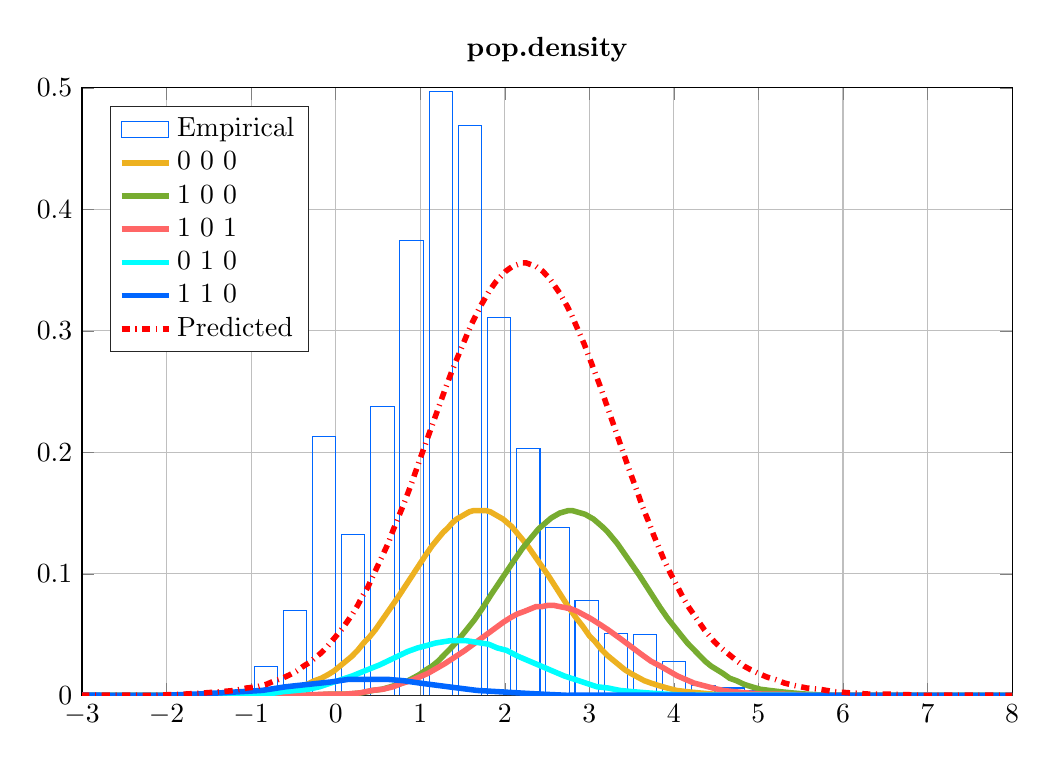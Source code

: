 % This file was created by matlab2tikz.
%
%The latest updates can be retrieved from
%  http://www.mathworks.com/matlabcentral/fileexchange/22022-matlab2tikz-matlab2tikz
%where you can also make suggestions and rate matlab2tikz.
%
\definecolor{mycolor1}{rgb}{0.0,0.4,1.0}%
\definecolor{mycolor2}{rgb}{0.929,0.694,0.125}%
\definecolor{mycolor3}{rgb}{0.466,0.674,0.188}%
\definecolor{mycolor4}{rgb}{0.0,1.0,1.0}%
%
\begin{tikzpicture}

\begin{axis}[%
width=4.65in,
height=3.037in,
at={(0.78in,0.41in)},
scale only axis,
bar shift auto,
xmin=-3,
xmax=8,
ymin=0,
ymax=0.5,
axis background/.style={fill=white},
title style={font=\bfseries},
title={pop.density},
xmajorgrids,
ymajorgrids,
legend style={at={(0.03,0.97)}, anchor=north west, legend cell align=left, align=left, draw=white!15!black}
]
\addplot[ybar, bar width=0.276, fill=white, fill opacity=0, draw=mycolor1, area legend] table[row sep=crcr] {%
-0.827	0.024\\
-0.482	0.07\\
-0.137	0.213\\
0.208	0.132\\
0.553	0.238\\
0.898	0.374\\
1.243	0.497\\
1.588	0.469\\
1.933	0.311\\
2.278	0.203\\
2.623	0.138\\
2.968	0.078\\
3.313	0.051\\
3.658	0.05\\
4.003	0.028\\
4.348	0.008\\
4.693	0.006\\
5.038	0.004\\
5.383	0.002\\
5.728	0.002\\
};
\addplot[forget plot, color=white!15!black] table[row sep=crcr] {%
-3	0\\
8	0\\
};
\addlegendentry{Empirical}

\addplot [color=mycolor2, line width=2.0pt]
  table[row sep=crcr]{%
-3.01	4.841e-08\\
-1.41	0.0\\
-1.12	0.001\\
-0.92	0.001\\
-0.77	0.002\\
-0.64	0.004\\
-0.53	0.005\\
-0.43	0.007\\
-0.34	0.009\\
-0.25	0.012\\
-0.17	0.014\\
-0.09	0.017\\
-0.02	0.02\\
0.05	0.024\\
0.12	0.028\\
0.19	0.032\\
0.26	0.037\\
0.33	0.043\\
0.4	0.048\\
0.47	0.054\\
0.55	0.062\\
0.64	0.071\\
0.74	0.081\\
1.07	0.116\\
1.14	0.123\\
1.21	0.129\\
1.27	0.134\\
1.33	0.138\\
1.38	0.142\\
1.43	0.145\\
1.48	0.147\\
1.53	0.149\\
1.58	0.151\\
1.63	0.152\\
1.68	0.152\\
1.73	0.152\\
1.78	0.152\\
1.83	0.151\\
1.88	0.149\\
1.93	0.147\\
1.98	0.145\\
2.03	0.142\\
2.08	0.139\\
2.14	0.134\\
2.2	0.129\\
2.26	0.124\\
2.33	0.117\\
2.41	0.109\\
2.52	0.098\\
2.75	0.073\\
2.84	0.064\\
2.92	0.057\\
3	0.049\\
3.07	0.044\\
3.14	0.038\\
3.21	0.033\\
3.28	0.029\\
3.35	0.025\\
3.42	0.021\\
3.49	0.018\\
3.57	0.015\\
3.65	0.012\\
3.73	0.01\\
3.82	0.008\\
3.92	0.006\\
4.03	0.004\\
4.15	0.003\\
4.29	0.002\\
4.46	0.001\\
4.68	0.0\\
5.01	9.935e-05\\
5.75	2.569e-06\\
8.01	3.819e-13\\
};
\addlegendentry{0  0  0}

\addplot [color=mycolor3, line width=2.0pt]
  table[row sep=crcr]{%
-3.01	2.288e-11\\
-0.33	0.0\\
-0.04	0.001\\
0.16	0.001\\
0.31	0.002\\
0.44	0.004\\
0.55	0.005\\
0.65	0.007\\
0.74	0.009\\
0.83	0.011\\
0.91	0.014\\
0.99	0.017\\
1.07	0.021\\
1.14	0.024\\
1.21	0.028\\
1.28	0.033\\
1.35	0.038\\
1.42	0.043\\
1.49	0.049\\
1.56	0.055\\
1.64	0.062\\
1.73	0.071\\
1.84	0.083\\
2.13	0.113\\
2.21	0.121\\
2.28	0.127\\
2.34	0.132\\
2.4	0.137\\
2.45	0.14\\
2.5	0.143\\
2.55	0.146\\
2.6	0.148\\
2.65	0.15\\
2.7	0.151\\
2.75	0.152\\
2.8	0.152\\
2.85	0.151\\
2.9	0.15\\
2.95	0.149\\
3	0.147\\
3.05	0.145\\
3.1	0.142\\
3.15	0.139\\
3.21	0.135\\
3.27	0.13\\
3.33	0.125\\
3.4	0.118\\
3.48	0.11\\
3.59	0.099\\
3.84	0.072\\
3.93	0.063\\
4.01	0.056\\
4.09	0.049\\
4.16	0.043\\
4.23	0.038\\
4.3	0.033\\
4.37	0.028\\
4.44	0.024\\
4.51	0.021\\
4.58	0.018\\
4.66	0.014\\
4.74	0.012\\
4.83	0.009\\
4.92	0.007\\
5.02	0.005\\
5.13	0.004\\
5.25	0.003\\
5.39	0.002\\
5.56	0.001\\
5.79	0.0\\
6.14	7.996e-05\\
6.99	1.068e-06\\
8.01	1.669e-09\\
};
\addlegendentry{1  0  0}

\addplot [color=white!40!red, line width=2.0pt]
  table[row sep=crcr]{%
-3.01	7.755e-11\\
-0.41	0.0\\
-0.09	0.001\\
0.12	0.001\\
0.29	0.002\\
0.43	0.004\\
0.56	0.005\\
0.68	0.007\\
0.79	0.01\\
0.89	0.012\\
0.99	0.015\\
1.09	0.018\\
1.19	0.022\\
1.29	0.026\\
1.4	0.031\\
1.53	0.037\\
1.98	0.06\\
2.07	0.064\\
2.15	0.067\\
2.23	0.069\\
2.3	0.071\\
2.37	0.073\\
2.44	0.073\\
2.51	0.074\\
2.58	0.074\\
2.65	0.073\\
2.72	0.072\\
2.79	0.071\\
2.86	0.069\\
2.94	0.066\\
3.02	0.063\\
3.11	0.059\\
3.22	0.054\\
3.38	0.046\\
3.61	0.034\\
3.73	0.028\\
3.84	0.024\\
3.94	0.02\\
4.04	0.016\\
4.14	0.013\\
4.24	0.01\\
4.35	0.008\\
4.46	0.006\\
4.58	0.004\\
4.71	0.003\\
4.86	0.002\\
5.04	0.001\\
5.26	0.001\\
5.58	0.0\\
6.19	9.298e-06\\
8.01	1.307e-10\\
};
\addlegendentry{1  0  1}

\addplot [color=mycolor4, line width=2.0pt]
  table[row sep=crcr]{%
-3.01	6.927e-08\\
-1.36	0.0\\
-1.03	0.001\\
-0.8	0.001\\
-0.62	0.003\\
-0.46	0.004\\
-0.32	0.005\\
-0.19	0.007\\
-0.06	0.01\\
0.07	0.013\\
0.2	0.016\\
0.34	0.02\\
0.52	0.025\\
0.85	0.036\\
0.97	0.039\\
1.08	0.041\\
1.18	0.043\\
1.27	0.044\\
1.36	0.045\\
1.45	0.045\\
1.54	0.045\\
1.63	0.044\\
1.72	0.043\\
1.81	0.042\\
1.91	0.039\\
2.02	0.037\\
2.16	0.032\\
2.7	0.016\\
2.83	0.013\\
2.96	0.01\\
3.09	0.007\\
3.22	0.006\\
3.36	0.004\\
3.51	0.003\\
3.68	0.002\\
3.88	0.001\\
4.14	0.0\\
4.53	7.794e-05\\
5.48	8.336e-07\\
8.01	1.243e-14\\
};
\addlegendentry{0  1  0}

\addplot [color=mycolor1, line width=2.0pt]
  table[row sep=crcr]{%
-3.01	5.176e-06\\
-2.02	0.0\\
-1.64	0.001\\
-1.36	0.002\\
-1.11	0.003\\
-0.87	0.004\\
-0.59	0.007\\
-0.05	0.011\\
0.14	0.013\\
0.31	0.013\\
0.47	0.013\\
0.63	0.013\\
0.8	0.012\\
1	0.01\\
1.33	0.007\\
1.67	0.004\\
1.91	0.003\\
2.15	0.002\\
2.41	0.001\\
2.73	0.0\\
3.19	7.097e-05\\
4.31	4.597e-07\\
8.01	0\\
};
\addlegendentry{1  1  0}

\addplot [color=red, dashdotted, line width=2.0pt]
  table[row sep=crcr]{%
-3.01	2.04e-05\\
-2.14	0.0\\
-1.78	0.001\\
-1.54	0.002\\
-1.35	0.003\\
-1.19	0.004\\
-1.05	0.006\\
-0.93	0.007\\
-0.82	0.009\\
-0.72	0.012\\
-0.63	0.014\\
-0.54	0.017\\
-0.46	0.02\\
-0.38	0.024\\
-0.31	0.027\\
-0.24	0.031\\
-0.17	0.035\\
-0.1	0.04\\
-0.04	0.045\\
0.02	0.05\\
0.08	0.055\\
0.14	0.061\\
0.2	0.067\\
0.26	0.074\\
0.32	0.082\\
0.38	0.089\\
0.44	0.098\\
0.5	0.107\\
0.56	0.116\\
0.62	0.125\\
0.68	0.136\\
0.75	0.148\\
0.82	0.16\\
0.9	0.175\\
1	0.195\\
1.3	0.253\\
1.37	0.266\\
1.44	0.278\\
1.5	0.288\\
1.56	0.298\\
1.61	0.306\\
1.66	0.313\\
1.71	0.32\\
1.76	0.326\\
1.81	0.332\\
1.85	0.336\\
1.89	0.34\\
1.93	0.343\\
1.97	0.346\\
2.01	0.349\\
2.05	0.351\\
2.09	0.353\\
2.13	0.354\\
2.17	0.355\\
2.21	0.356\\
2.25	0.356\\
2.29	0.355\\
2.33	0.354\\
2.37	0.353\\
2.41	0.351\\
2.45	0.349\\
2.49	0.346\\
2.53	0.343\\
2.57	0.339\\
2.61	0.335\\
2.65	0.331\\
2.69	0.326\\
2.74	0.32\\
2.79	0.313\\
2.84	0.305\\
2.89	0.297\\
2.94	0.289\\
3	0.278\\
3.06	0.267\\
3.13	0.254\\
3.21	0.238\\
3.34	0.212\\
3.48	0.184\\
3.56	0.169\\
3.63	0.155\\
3.7	0.143\\
3.76	0.132\\
3.82	0.122\\
3.88	0.112\\
3.94	0.103\\
4	0.095\\
4.06	0.087\\
4.12	0.079\\
4.18	0.072\\
4.24	0.066\\
4.3	0.06\\
4.36	0.054\\
4.42	0.049\\
4.48	0.044\\
4.54	0.04\\
4.61	0.036\\
4.68	0.032\\
4.75	0.028\\
4.83	0.024\\
4.91	0.021\\
5	0.018\\
5.1	0.015\\
5.2	0.013\\
5.31	0.01\\
5.43	0.008\\
5.57	0.006\\
5.72	0.005\\
5.89	0.003\\
6.08	0.002\\
6.3	0.001\\
6.57	0.001\\
6.94	0.0\\
7.61	1.144e-05\\
8.01	1.791e-06\\
};
\addlegendentry{Predicted}

\end{axis}
\end{tikzpicture}%